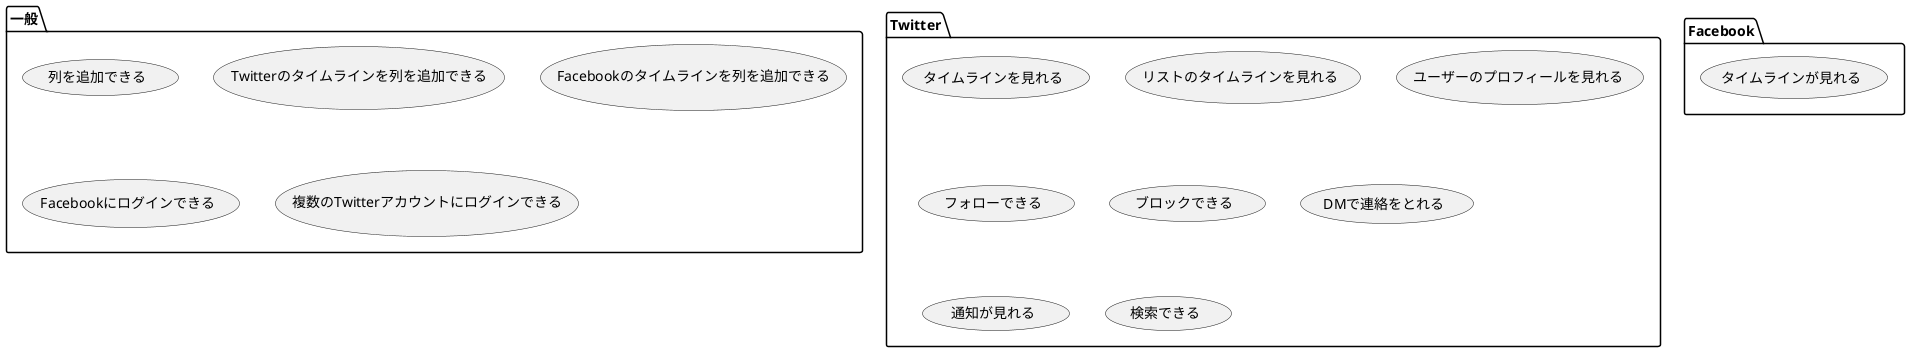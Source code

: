 @startuml	ユースケースパッケージ

package 一般 {
	(列を追加できる)
	(Twitterのタイムラインを列を追加できる)
	(Facebookのタイムラインを列を追加できる)
	(Facebookにログインできる)
	(複数のTwitterアカウントにログインできる)
}

package Twitter {
	(タイムラインを見れる)
	(リストのタイムラインを見れる)
	(ユーザーのプロフィールを見れる)
	(フォローできる)
	(ブロックできる)
	(DMで連絡をとれる)
	(通知が見れる)
	(検索できる)
}

package Facebook {
	(タイムラインが見れる)
	(通知が見れる)
	(検索できる)
	(ユーザーのプロフィールを見れる)
	(フォローできる)
}

@enduml